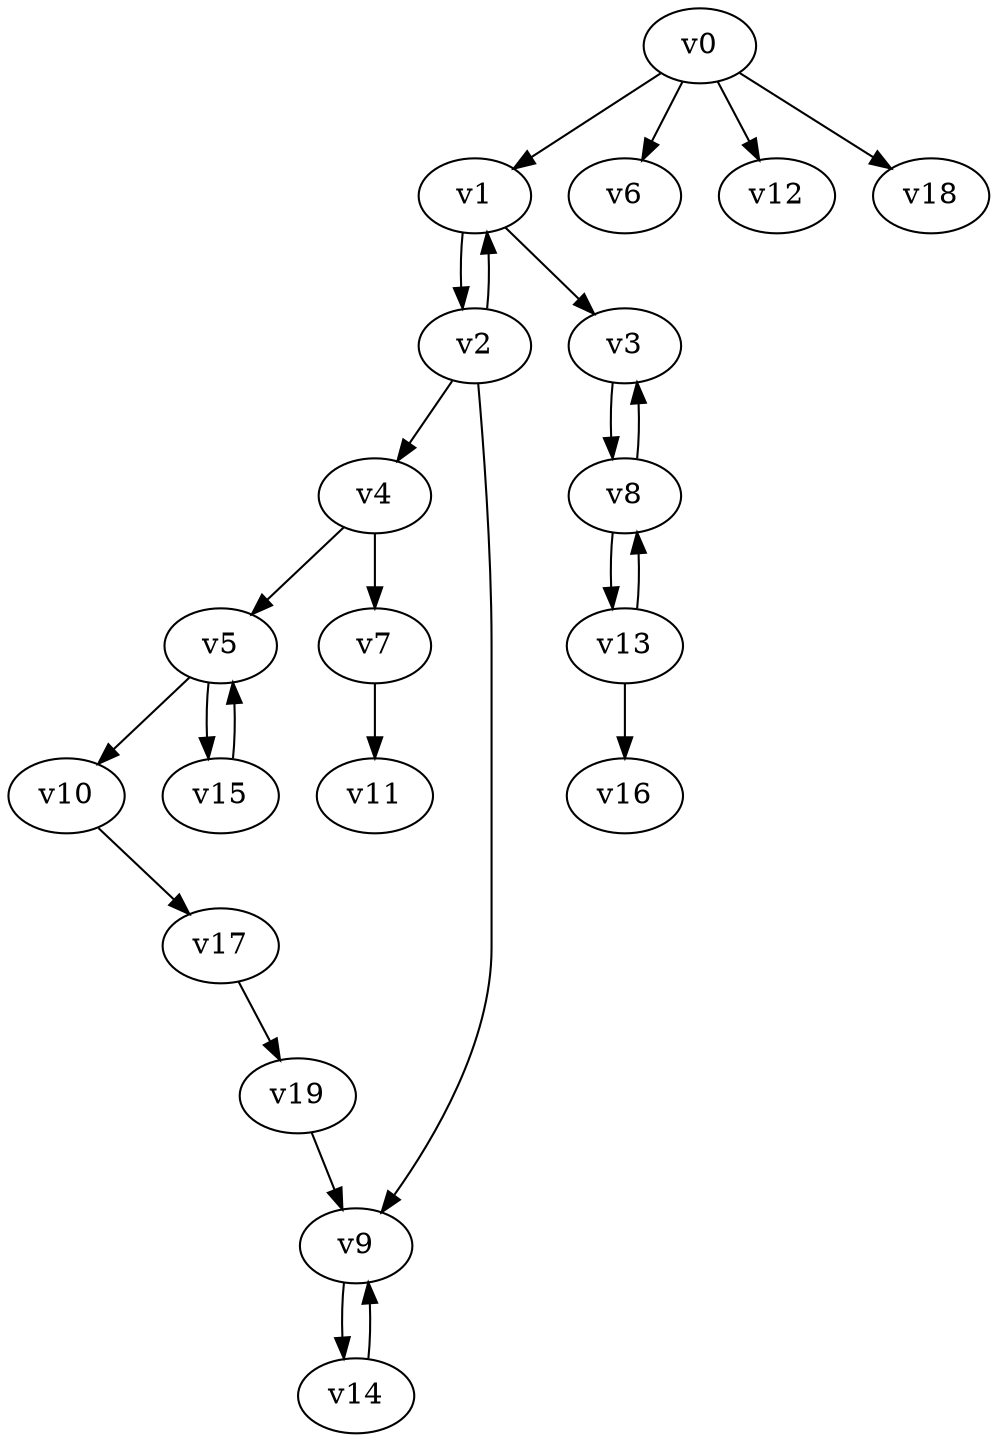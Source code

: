 digraph test017 {
    v0 [name="v0", player=0, weight=15];
    v1 [name="v1", player=1, weight=12];
    v2 [name="v2", player=0, weight=6];
    v3 [name="v3", player=1, weight=-3];
    v4 [name="v4", player=0, weight=3];
    v5 [name="v5", player=1, weight=6];
    v6 [name="v6", player=0, weight=2];
    v7 [name="v7", player=1, weight=14];
    v8 [name="v8", player=0, weight=13];
    v9 [name="v9", player=1, weight=9];
    v10 [name="v10", player=0, weight=9];
    v11 [name="v11", player=1, weight=11];
    v12 [name="v12", player=0, weight=12];
    v13 [name="v13", player=1, weight=1];
    v14 [name="v14", player=0, weight=6];
    v15 [name="v15", player=1, weight=8];
    v16 [name="v16", player=0, weight=5];
    v17 [name="v17", player=1, weight=6];
    v18 [name="v18", player=0, weight=13];
    v19 [name="v19", player=1, weight=8];
    v0 -> v1;
    v1 -> v2;
    v2 -> v1;
    v1 -> v3;
    v2 -> v4;
    v4 -> v5;
    v0 -> v6;
    v4 -> v7;
    v3 -> v8;
    v8 -> v3;
    v2 -> v9;
    v5 -> v10;
    v7 -> v11;
    v0 -> v12;
    v8 -> v13;
    v13 -> v8;
    v9 -> v14;
    v14 -> v9;
    v5 -> v15;
    v15 -> v5;
    v13 -> v16;
    v10 -> v17;
    v0 -> v18;
    v17 -> v19;
    v19 -> v9;
}
